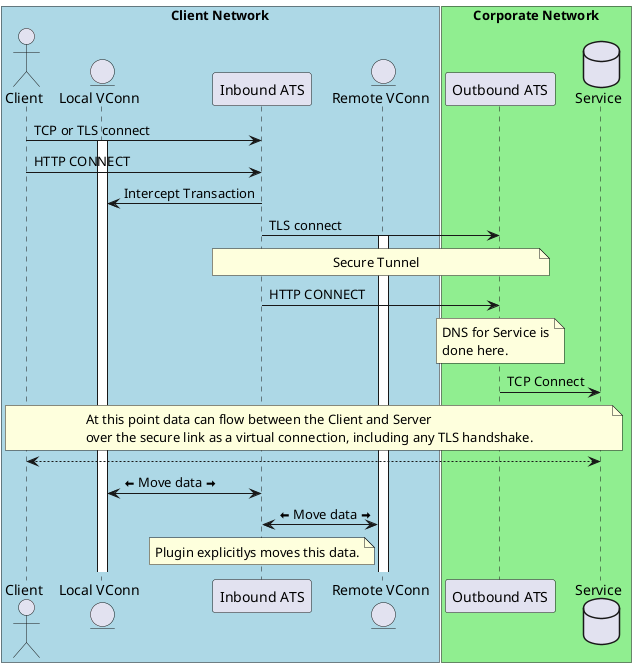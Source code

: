 @startuml

box "Client Network" #LightBlue
actor Client
entity "Local VConn" as lvc
participant "Inbound ATS" as inbound
entity "Remote VConn" as rvc
end box
box "Corporate Network" #LightGreen
participant "Outbound ATS" as outbound
database Service
end box

Client -> inbound : TCP or TLS connect
activate lvc
Client -> inbound : HTTP CONNECT
inbound -> lvc : Intercept Transaction
inbound -> outbound : TLS connect
activate rvc
note over inbound,outbound : Secure Tunnel
inbound -> outbound : HTTP CONNECT
note over outbound : DNS for Service is\ndone here.
outbound -> Service : TCP Connect

note over Client, Service : At this point data can flow between the Client and Server\nover the secure link as a virtual connection, including any TLS handshake.
Client <--> Service
lvc <-> inbound : <&arrow-thick-left> Move data <&arrow-thick-right>
inbound <-> rvc : <&arrow-thick-left> Move data <&arrow-thick-right>
note over inbound : Plugin explicitlys moves this data.

@enduml
